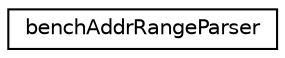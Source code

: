digraph G
{
  edge [fontname="Helvetica",fontsize="10",labelfontname="Helvetica",labelfontsize="10"];
  node [fontname="Helvetica",fontsize="10",shape=record];
  rankdir=LR;
  Node1 [label="benchAddrRangeParser",height=0.2,width=0.4,color="black", fillcolor="white", style="filled",URL="$classbenchAddrRangeParser.html"];
}

